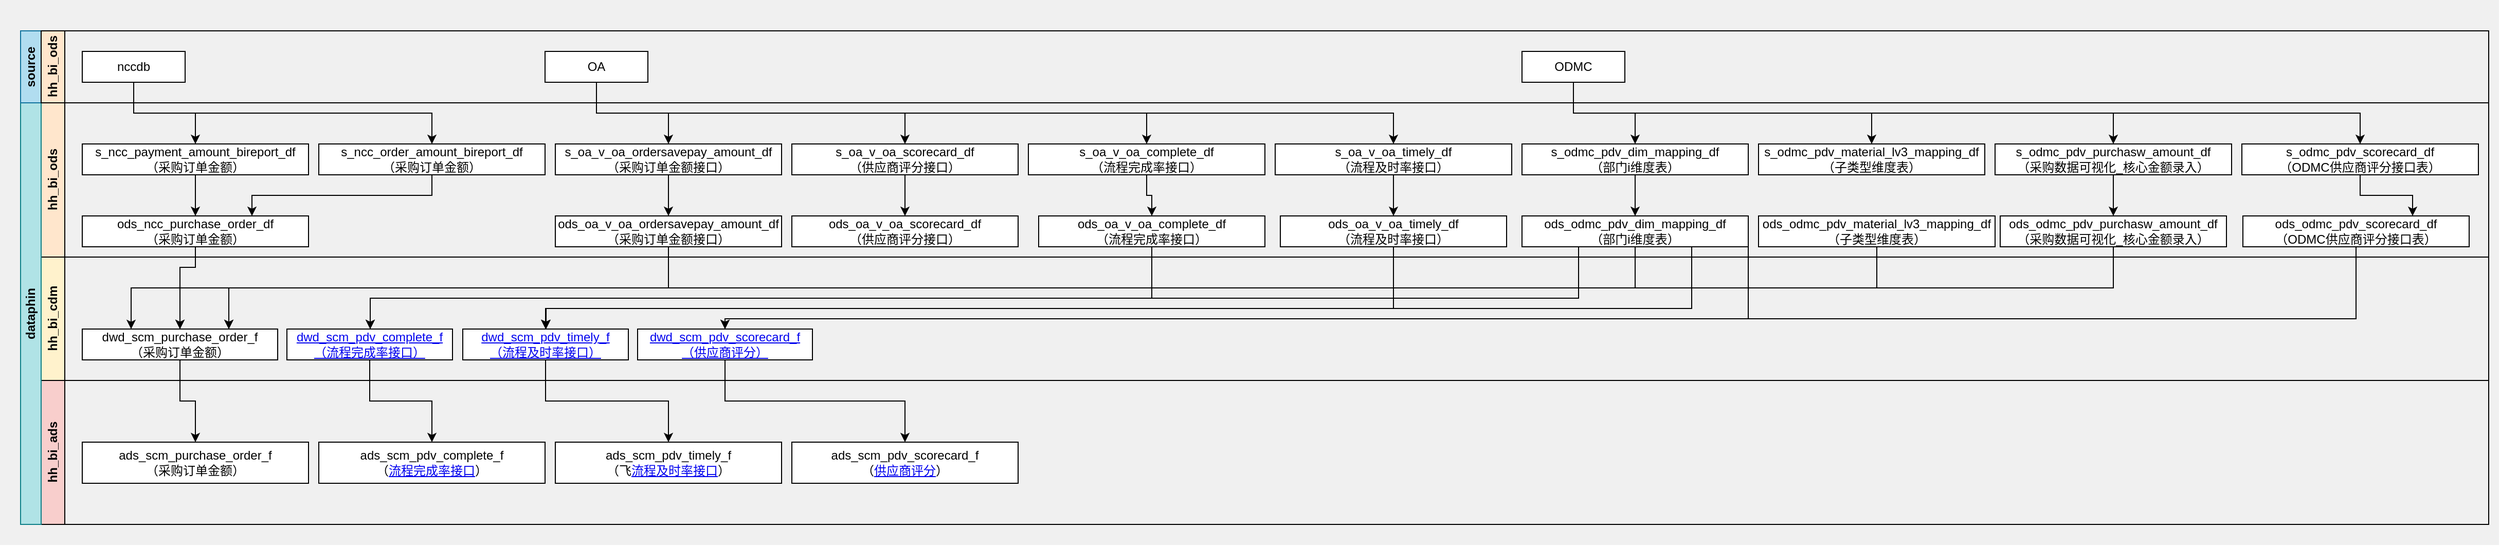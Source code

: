 <mxfile version="22.0.7" type="github">
  <diagram name="第 1 页" id="FGrGxSRmitQIRBQrDkw8">
    <mxGraphModel dx="1040" dy="-642" grid="1" gridSize="10" guides="1" tooltips="1" connect="1" arrows="1" fold="1" page="1" pageScale="1" pageWidth="827" pageHeight="1169" math="0" shadow="0">
      <root>
        <mxCell id="0" />
        <mxCell id="1" parent="0" />
        <mxCell id="C0gEF_czY5IjIDfp2nzT-171" value="" style="rounded=0;whiteSpace=wrap;html=1;fillColor=#F0F0F0;strokeColor=none;" vertex="1" parent="1">
          <mxGeometry x="80" y="1780" width="2430" height="530" as="geometry" />
        </mxCell>
        <mxCell id="C0gEF_czY5IjIDfp2nzT-172" value="hh_bi_ods" style="swimlane;horizontal=0;whiteSpace=wrap;html=1;startSize=23;collapsible=0;fillColor=#ffe6cc;strokeColor=default;" vertex="1" parent="1">
          <mxGeometry x="120" y="1880" width="2380" height="150" as="geometry" />
        </mxCell>
        <mxCell id="C0gEF_czY5IjIDfp2nzT-281" style="edgeStyle=orthogonalEdgeStyle;rounded=0;orthogonalLoop=1;jettySize=auto;html=1;exitX=0.5;exitY=1;exitDx=0;exitDy=0;entryX=0.5;entryY=0;entryDx=0;entryDy=0;" edge="1" parent="C0gEF_czY5IjIDfp2nzT-172" source="C0gEF_czY5IjIDfp2nzT-240" target="C0gEF_czY5IjIDfp2nzT-272">
          <mxGeometry relative="1" as="geometry" />
        </mxCell>
        <mxCell id="C0gEF_czY5IjIDfp2nzT-240" value="s_oa_v_oa_timely_df&lt;br&gt;（流程及时率接口&lt;span style=&quot;background-color: initial;&quot;&gt;）&lt;/span&gt;" style="rounded=0;whiteSpace=wrap;html=1;" vertex="1" parent="C0gEF_czY5IjIDfp2nzT-172">
          <mxGeometry x="1200" y="40" width="230" height="30" as="geometry" />
        </mxCell>
        <mxCell id="C0gEF_czY5IjIDfp2nzT-280" style="edgeStyle=orthogonalEdgeStyle;rounded=0;orthogonalLoop=1;jettySize=auto;html=1;exitX=0.5;exitY=1;exitDx=0;exitDy=0;entryX=0.5;entryY=0;entryDx=0;entryDy=0;" edge="1" parent="C0gEF_czY5IjIDfp2nzT-172" source="C0gEF_czY5IjIDfp2nzT-237" target="C0gEF_czY5IjIDfp2nzT-271">
          <mxGeometry relative="1" as="geometry" />
        </mxCell>
        <mxCell id="C0gEF_czY5IjIDfp2nzT-237" value="s_oa_v_oa_complete_df&lt;br&gt;（流程完成率接口&lt;span style=&quot;background-color: initial;&quot;&gt;）&lt;/span&gt;" style="rounded=0;whiteSpace=wrap;html=1;" vertex="1" parent="C0gEF_czY5IjIDfp2nzT-172">
          <mxGeometry x="960" y="40" width="230" height="30" as="geometry" />
        </mxCell>
        <mxCell id="C0gEF_czY5IjIDfp2nzT-277" style="edgeStyle=orthogonalEdgeStyle;rounded=0;orthogonalLoop=1;jettySize=auto;html=1;exitX=0.5;exitY=1;exitDx=0;exitDy=0;entryX=0.5;entryY=0;entryDx=0;entryDy=0;" edge="1" parent="C0gEF_czY5IjIDfp2nzT-172" source="C0gEF_czY5IjIDfp2nzT-220" target="C0gEF_czY5IjIDfp2nzT-267">
          <mxGeometry relative="1" as="geometry" />
        </mxCell>
        <mxCell id="C0gEF_czY5IjIDfp2nzT-220" value="s_oa_v_oa_scorecard_df&lt;br&gt;（供应商评分接口&lt;span style=&quot;background-color: initial;&quot;&gt;）&lt;/span&gt;" style="rounded=0;whiteSpace=wrap;html=1;" vertex="1" parent="C0gEF_czY5IjIDfp2nzT-172">
          <mxGeometry x="730" y="40" width="220" height="30" as="geometry" />
        </mxCell>
        <mxCell id="C0gEF_czY5IjIDfp2nzT-276" style="edgeStyle=orthogonalEdgeStyle;rounded=0;orthogonalLoop=1;jettySize=auto;html=1;exitX=0.5;exitY=1;exitDx=0;exitDy=0;entryX=0.5;entryY=0;entryDx=0;entryDy=0;" edge="1" parent="C0gEF_czY5IjIDfp2nzT-172" source="C0gEF_czY5IjIDfp2nzT-219" target="C0gEF_czY5IjIDfp2nzT-265">
          <mxGeometry relative="1" as="geometry" />
        </mxCell>
        <mxCell id="C0gEF_czY5IjIDfp2nzT-219" value="s_oa_v_oa_ordersavepay_amount_df（采购订单金额接口&lt;span style=&quot;background-color: initial;&quot;&gt;）&lt;/span&gt;" style="rounded=0;whiteSpace=wrap;html=1;" vertex="1" parent="C0gEF_czY5IjIDfp2nzT-172">
          <mxGeometry x="500" y="40" width="220" height="30" as="geometry" />
        </mxCell>
        <mxCell id="C0gEF_czY5IjIDfp2nzT-218" value="s_ncc_order_amount_bireport_df&lt;br&gt;（采购订单金额&lt;span style=&quot;background-color: initial;&quot;&gt;）&lt;/span&gt;" style="rounded=0;whiteSpace=wrap;html=1;" vertex="1" parent="C0gEF_czY5IjIDfp2nzT-172">
          <mxGeometry x="270" y="40" width="220" height="30" as="geometry" />
        </mxCell>
        <mxCell id="C0gEF_czY5IjIDfp2nzT-214" value="s_ncc_payment_amount_bireport_df&lt;br&gt;（采购订单金额&lt;span style=&quot;background-color: initial;&quot;&gt;）&lt;/span&gt;" style="rounded=0;whiteSpace=wrap;html=1;" vertex="1" parent="C0gEF_czY5IjIDfp2nzT-172">
          <mxGeometry x="40" y="40" width="220" height="30" as="geometry" />
        </mxCell>
        <mxCell id="C0gEF_czY5IjIDfp2nzT-282" style="edgeStyle=orthogonalEdgeStyle;rounded=0;orthogonalLoop=1;jettySize=auto;html=1;exitX=0.5;exitY=1;exitDx=0;exitDy=0;entryX=0.5;entryY=0;entryDx=0;entryDy=0;" edge="1" parent="C0gEF_czY5IjIDfp2nzT-172" source="C0gEF_czY5IjIDfp2nzT-221" target="C0gEF_czY5IjIDfp2nzT-268">
          <mxGeometry relative="1" as="geometry" />
        </mxCell>
        <mxCell id="C0gEF_czY5IjIDfp2nzT-221" value="s_odmc_pdv_dim_mapping_df&lt;br&gt;（部门i维度表）" style="rounded=0;whiteSpace=wrap;html=1;" vertex="1" parent="C0gEF_czY5IjIDfp2nzT-172">
          <mxGeometry x="1440" y="40" width="220" height="30" as="geometry" />
        </mxCell>
        <mxCell id="C0gEF_czY5IjIDfp2nzT-232" value="s_odmc_pdv_material_lv3_mapping_df&lt;br&gt;（子类型维度表）" style="rounded=0;whiteSpace=wrap;html=1;" vertex="1" parent="C0gEF_czY5IjIDfp2nzT-172">
          <mxGeometry x="1670" y="40" width="220" height="30" as="geometry" />
        </mxCell>
        <mxCell id="C0gEF_czY5IjIDfp2nzT-278" style="edgeStyle=orthogonalEdgeStyle;rounded=0;orthogonalLoop=1;jettySize=auto;html=1;exitX=0.5;exitY=1;exitDx=0;exitDy=0;entryX=0.5;entryY=0;entryDx=0;entryDy=0;" edge="1" parent="C0gEF_czY5IjIDfp2nzT-172" source="C0gEF_czY5IjIDfp2nzT-235" target="C0gEF_czY5IjIDfp2nzT-269">
          <mxGeometry relative="1" as="geometry" />
        </mxCell>
        <mxCell id="C0gEF_czY5IjIDfp2nzT-235" value="s_odmc_pdv_purchasw_amount_df&lt;br&gt;（采购数据可视化_核心金额录入&lt;span style=&quot;background-color: initial;&quot;&gt;）&lt;/span&gt;" style="rounded=0;whiteSpace=wrap;html=1;" vertex="1" parent="C0gEF_czY5IjIDfp2nzT-172">
          <mxGeometry x="1900" y="40" width="230" height="30" as="geometry" />
        </mxCell>
        <mxCell id="C0gEF_czY5IjIDfp2nzT-283" style="edgeStyle=orthogonalEdgeStyle;rounded=0;orthogonalLoop=1;jettySize=auto;html=1;exitX=0.5;exitY=1;exitDx=0;exitDy=0;entryX=0.75;entryY=0;entryDx=0;entryDy=0;" edge="1" parent="C0gEF_czY5IjIDfp2nzT-172" source="C0gEF_czY5IjIDfp2nzT-236" target="C0gEF_czY5IjIDfp2nzT-270">
          <mxGeometry relative="1" as="geometry" />
        </mxCell>
        <mxCell id="C0gEF_czY5IjIDfp2nzT-236" value="s_odmc_pdv_scorecard_df&lt;br&gt;（ODMC供应商评分接口表&lt;span style=&quot;background-color: initial;&quot;&gt;）&lt;/span&gt;" style="rounded=0;whiteSpace=wrap;html=1;" vertex="1" parent="C0gEF_czY5IjIDfp2nzT-172">
          <mxGeometry x="2140" y="40" width="230" height="30" as="geometry" />
        </mxCell>
        <mxCell id="C0gEF_czY5IjIDfp2nzT-267" value="ods_oa_v_oa_scorecard_df&lt;br&gt;（供应商评分接口&lt;span style=&quot;background-color: initial;&quot;&gt;）&lt;/span&gt;" style="rounded=0;whiteSpace=wrap;html=1;" vertex="1" parent="C0gEF_czY5IjIDfp2nzT-172">
          <mxGeometry x="730" y="110" width="220" height="30" as="geometry" />
        </mxCell>
        <mxCell id="C0gEF_czY5IjIDfp2nzT-268" value="ods_odmc_pdv_dim_mapping_df&lt;br&gt;（部门i维度表）" style="rounded=0;whiteSpace=wrap;html=1;" vertex="1" parent="C0gEF_czY5IjIDfp2nzT-172">
          <mxGeometry x="1440" y="110" width="220" height="30" as="geometry" />
        </mxCell>
        <mxCell id="C0gEF_czY5IjIDfp2nzT-269" value="ods_odmc_pdv_purchasw_amount_df（采购数据可视化_核心金额录入&lt;span style=&quot;background-color: initial;&quot;&gt;）&lt;/span&gt;" style="rounded=0;whiteSpace=wrap;html=1;" vertex="1" parent="C0gEF_czY5IjIDfp2nzT-172">
          <mxGeometry x="1905" y="110" width="220" height="30" as="geometry" />
        </mxCell>
        <mxCell id="C0gEF_czY5IjIDfp2nzT-270" value="ods_odmc_pdv_scorecard_df&lt;br&gt;（ODMC供应商评分接口表&lt;span style=&quot;background-color: initial;&quot;&gt;）&lt;/span&gt;" style="rounded=0;whiteSpace=wrap;html=1;" vertex="1" parent="C0gEF_czY5IjIDfp2nzT-172">
          <mxGeometry x="2141" y="110" width="220" height="30" as="geometry" />
        </mxCell>
        <mxCell id="C0gEF_czY5IjIDfp2nzT-265" value="ods_oa_v_oa_ordersavepay_amount_df&lt;br&gt;（采购订单金额接口&lt;span style=&quot;background-color: initial;&quot;&gt;）&lt;/span&gt;" style="rounded=0;whiteSpace=wrap;html=1;" vertex="1" parent="C0gEF_czY5IjIDfp2nzT-172">
          <mxGeometry x="500" y="110" width="220" height="30" as="geometry" />
        </mxCell>
        <mxCell id="C0gEF_czY5IjIDfp2nzT-271" value="ods_oa_v_oa_complete_df&lt;br&gt;（流程完成率接口&lt;span style=&quot;background-color: initial;&quot;&gt;）&lt;/span&gt;" style="rounded=0;whiteSpace=wrap;html=1;" vertex="1" parent="C0gEF_czY5IjIDfp2nzT-172">
          <mxGeometry x="970" y="110" width="220" height="30" as="geometry" />
        </mxCell>
        <mxCell id="C0gEF_czY5IjIDfp2nzT-272" value="ods_oa_v_oa_timely_df&lt;br&gt;（流程及时率接口&lt;span style=&quot;background-color: initial;&quot;&gt;）&lt;/span&gt;" style="rounded=0;whiteSpace=wrap;html=1;" vertex="1" parent="C0gEF_czY5IjIDfp2nzT-172">
          <mxGeometry x="1205" y="110" width="220" height="30" as="geometry" />
        </mxCell>
        <mxCell id="C0gEF_czY5IjIDfp2nzT-177" value="hh_bi_cdm" style="swimlane;horizontal=0;whiteSpace=wrap;html=1;startSize=23;collapsible=0;fillColor=#fff2cc;strokeColor=default;" vertex="1" parent="1">
          <mxGeometry x="120" y="2030" width="2380" height="120" as="geometry" />
        </mxCell>
        <mxCell id="C0gEF_czY5IjIDfp2nzT-178" value="dwd_scm_purchase_order_f&lt;br&gt;（采购订单金额）" style="rounded=0;whiteSpace=wrap;html=1;" vertex="1" parent="C0gEF_czY5IjIDfp2nzT-177">
          <mxGeometry x="40" y="70" width="190" height="30" as="geometry" />
        </mxCell>
        <mxCell id="C0gEF_czY5IjIDfp2nzT-181" value="&lt;a name=&quot;OLE_LINK1&quot;&gt;dwd_scm_pdv_complete_f（流程完成率接口）&lt;br&gt;&lt;/a&gt;" style="rounded=0;whiteSpace=wrap;html=1;" vertex="1" parent="C0gEF_czY5IjIDfp2nzT-177">
          <mxGeometry x="239" y="70" width="161" height="30" as="geometry" />
        </mxCell>
        <mxCell id="C0gEF_czY5IjIDfp2nzT-183" value="&lt;a name=&quot;OLE_LINK1&quot;&gt;dwd_scm_pdv_timely_f&lt;br&gt;（流程及时率接口）&lt;br&gt;&lt;/a&gt;" style="rounded=0;whiteSpace=wrap;html=1;" vertex="1" parent="C0gEF_czY5IjIDfp2nzT-177">
          <mxGeometry x="410" y="70" width="161" height="30" as="geometry" />
        </mxCell>
        <mxCell id="C0gEF_czY5IjIDfp2nzT-184" value="&lt;a name=&quot;OLE_LINK1&quot;&gt;dwd_scm_pdv_scorecard_f（供应商评分）&lt;br&gt;&lt;/a&gt;" style="rounded=0;whiteSpace=wrap;html=1;" vertex="1" parent="C0gEF_czY5IjIDfp2nzT-177">
          <mxGeometry x="580" y="70" width="170" height="30" as="geometry" />
        </mxCell>
        <mxCell id="C0gEF_czY5IjIDfp2nzT-187" value="hh_bi_ads" style="swimlane;horizontal=0;whiteSpace=wrap;html=1;startSize=23;collapsible=0;fillColor=#f8cecc;strokeColor=default;" vertex="1" parent="1">
          <mxGeometry x="120" y="2150" width="2380" height="140" as="geometry" />
        </mxCell>
        <mxCell id="C0gEF_czY5IjIDfp2nzT-313" value="ads_scm_pdv_complete_f&lt;br&gt;（&lt;a style=&quot;border-color: var(--border-color);&quot; name=&quot;OLE_LINK1&quot;&gt;流程完成率接口&lt;/a&gt;）" style="rounded=0;whiteSpace=wrap;html=1;" vertex="1" parent="C0gEF_czY5IjIDfp2nzT-187">
          <mxGeometry x="270" y="60" width="220" height="40" as="geometry" />
        </mxCell>
        <mxCell id="C0gEF_czY5IjIDfp2nzT-318" value="ads_scm_pdv_scorecard_f&lt;br&gt;（&lt;a style=&quot;border-color: var(--border-color);&quot; name=&quot;OLE_LINK1&quot;&gt;供应商评分&lt;/a&gt;）" style="rounded=0;whiteSpace=wrap;html=1;" vertex="1" parent="C0gEF_czY5IjIDfp2nzT-187">
          <mxGeometry x="730" y="60" width="220" height="40" as="geometry" />
        </mxCell>
        <mxCell id="C0gEF_czY5IjIDfp2nzT-202" value="dataphin" style="rounded=0;whiteSpace=wrap;html=1;horizontal=0;fontStyle=1;fillColor=#b0e3e6;strokeColor=#0e8088;" vertex="1" parent="1">
          <mxGeometry x="100" y="1880" width="20" height="410" as="geometry" />
        </mxCell>
        <mxCell id="C0gEF_czY5IjIDfp2nzT-241" value="source" style="rounded=0;whiteSpace=wrap;html=1;horizontal=0;fontStyle=1;fillColor=#b1ddf0;strokeColor=#10739e;" vertex="1" parent="1">
          <mxGeometry x="100" y="1810" width="20" height="70" as="geometry" />
        </mxCell>
        <mxCell id="C0gEF_czY5IjIDfp2nzT-246" value="hh_bi_ods" style="swimlane;horizontal=0;whiteSpace=wrap;html=1;startSize=23;collapsible=0;fillColor=#ffe6cc;strokeColor=default;" vertex="1" parent="1">
          <mxGeometry x="120" y="1810" width="2380" height="70" as="geometry" />
        </mxCell>
        <mxCell id="C0gEF_czY5IjIDfp2nzT-249" value="nccdb" style="rounded=0;whiteSpace=wrap;html=1;" vertex="1" parent="C0gEF_czY5IjIDfp2nzT-246">
          <mxGeometry x="40" y="20" width="100" height="30" as="geometry" />
        </mxCell>
        <mxCell id="C0gEF_czY5IjIDfp2nzT-252" value="OA" style="rounded=0;whiteSpace=wrap;html=1;" vertex="1" parent="C0gEF_czY5IjIDfp2nzT-246">
          <mxGeometry x="490" y="20" width="100" height="30" as="geometry" />
        </mxCell>
        <mxCell id="C0gEF_czY5IjIDfp2nzT-257" value="ODMC" style="rounded=0;whiteSpace=wrap;html=1;" vertex="1" parent="C0gEF_czY5IjIDfp2nzT-246">
          <mxGeometry x="1440" y="20" width="100" height="30" as="geometry" />
        </mxCell>
        <mxCell id="C0gEF_czY5IjIDfp2nzT-250" style="edgeStyle=orthogonalEdgeStyle;rounded=0;orthogonalLoop=1;jettySize=auto;html=1;exitX=0.5;exitY=1;exitDx=0;exitDy=0;entryX=0.5;entryY=0;entryDx=0;entryDy=0;" edge="1" parent="1" source="C0gEF_czY5IjIDfp2nzT-249" target="C0gEF_czY5IjIDfp2nzT-214">
          <mxGeometry relative="1" as="geometry" />
        </mxCell>
        <mxCell id="C0gEF_czY5IjIDfp2nzT-251" style="edgeStyle=orthogonalEdgeStyle;rounded=0;orthogonalLoop=1;jettySize=auto;html=1;exitX=0.5;exitY=1;exitDx=0;exitDy=0;entryX=0.5;entryY=0;entryDx=0;entryDy=0;" edge="1" parent="1" source="C0gEF_czY5IjIDfp2nzT-249" target="C0gEF_czY5IjIDfp2nzT-218">
          <mxGeometry relative="1" as="geometry" />
        </mxCell>
        <mxCell id="C0gEF_czY5IjIDfp2nzT-253" style="edgeStyle=orthogonalEdgeStyle;rounded=0;orthogonalLoop=1;jettySize=auto;html=1;exitX=0.5;exitY=1;exitDx=0;exitDy=0;entryX=0.5;entryY=0;entryDx=0;entryDy=0;" edge="1" parent="1" source="C0gEF_czY5IjIDfp2nzT-252" target="C0gEF_czY5IjIDfp2nzT-219">
          <mxGeometry relative="1" as="geometry" />
        </mxCell>
        <mxCell id="C0gEF_czY5IjIDfp2nzT-254" style="edgeStyle=orthogonalEdgeStyle;rounded=0;orthogonalLoop=1;jettySize=auto;html=1;exitX=0.5;exitY=1;exitDx=0;exitDy=0;" edge="1" parent="1" source="C0gEF_czY5IjIDfp2nzT-252" target="C0gEF_czY5IjIDfp2nzT-220">
          <mxGeometry relative="1" as="geometry" />
        </mxCell>
        <mxCell id="C0gEF_czY5IjIDfp2nzT-258" style="edgeStyle=orthogonalEdgeStyle;rounded=0;orthogonalLoop=1;jettySize=auto;html=1;exitX=0.5;exitY=1;exitDx=0;exitDy=0;entryX=0.5;entryY=0;entryDx=0;entryDy=0;" edge="1" parent="1" source="C0gEF_czY5IjIDfp2nzT-252" target="C0gEF_czY5IjIDfp2nzT-237">
          <mxGeometry relative="1" as="geometry" />
        </mxCell>
        <mxCell id="C0gEF_czY5IjIDfp2nzT-259" style="edgeStyle=orthogonalEdgeStyle;rounded=0;orthogonalLoop=1;jettySize=auto;html=1;exitX=0.5;exitY=1;exitDx=0;exitDy=0;" edge="1" parent="1" source="C0gEF_czY5IjIDfp2nzT-252" target="C0gEF_czY5IjIDfp2nzT-240">
          <mxGeometry relative="1" as="geometry" />
        </mxCell>
        <mxCell id="C0gEF_czY5IjIDfp2nzT-260" style="edgeStyle=orthogonalEdgeStyle;rounded=0;orthogonalLoop=1;jettySize=auto;html=1;exitX=0.5;exitY=1;exitDx=0;exitDy=0;entryX=0.5;entryY=0;entryDx=0;entryDy=0;" edge="1" parent="1" source="C0gEF_czY5IjIDfp2nzT-257" target="C0gEF_czY5IjIDfp2nzT-221">
          <mxGeometry relative="1" as="geometry" />
        </mxCell>
        <mxCell id="C0gEF_czY5IjIDfp2nzT-261" style="edgeStyle=orthogonalEdgeStyle;rounded=0;orthogonalLoop=1;jettySize=auto;html=1;exitX=0.5;exitY=1;exitDx=0;exitDy=0;entryX=0.5;entryY=0;entryDx=0;entryDy=0;" edge="1" parent="1" source="C0gEF_czY5IjIDfp2nzT-257" target="C0gEF_czY5IjIDfp2nzT-232">
          <mxGeometry relative="1" as="geometry" />
        </mxCell>
        <mxCell id="C0gEF_czY5IjIDfp2nzT-262" style="edgeStyle=orthogonalEdgeStyle;rounded=0;orthogonalLoop=1;jettySize=auto;html=1;exitX=0.5;exitY=1;exitDx=0;exitDy=0;" edge="1" parent="1" source="C0gEF_czY5IjIDfp2nzT-257" target="C0gEF_czY5IjIDfp2nzT-235">
          <mxGeometry relative="1" as="geometry" />
        </mxCell>
        <mxCell id="C0gEF_czY5IjIDfp2nzT-285" value="" style="edgeStyle=orthogonalEdgeStyle;rounded=0;orthogonalLoop=1;jettySize=auto;html=1;" edge="1" parent="1" source="C0gEF_czY5IjIDfp2nzT-264" target="C0gEF_czY5IjIDfp2nzT-178">
          <mxGeometry relative="1" as="geometry">
            <Array as="points">
              <mxPoint x="270" y="2040" />
              <mxPoint x="255" y="2040" />
            </Array>
          </mxGeometry>
        </mxCell>
        <mxCell id="C0gEF_czY5IjIDfp2nzT-264" value="ods_ncc_purchase_order_df&lt;br&gt;（采购订单金额&lt;span style=&quot;background-color: initial;&quot;&gt;）&lt;/span&gt;" style="rounded=0;whiteSpace=wrap;html=1;" vertex="1" parent="1">
          <mxGeometry x="160" y="1990" width="220" height="30" as="geometry" />
        </mxCell>
        <mxCell id="C0gEF_czY5IjIDfp2nzT-273" style="edgeStyle=orthogonalEdgeStyle;rounded=0;orthogonalLoop=1;jettySize=auto;html=1;exitX=0.5;exitY=1;exitDx=0;exitDy=0;entryX=0.5;entryY=0;entryDx=0;entryDy=0;" edge="1" parent="1" source="C0gEF_czY5IjIDfp2nzT-214" target="C0gEF_czY5IjIDfp2nzT-264">
          <mxGeometry relative="1" as="geometry" />
        </mxCell>
        <mxCell id="C0gEF_czY5IjIDfp2nzT-274" style="edgeStyle=orthogonalEdgeStyle;rounded=0;orthogonalLoop=1;jettySize=auto;html=1;exitX=0.5;exitY=1;exitDx=0;exitDy=0;entryX=0.75;entryY=0;entryDx=0;entryDy=0;" edge="1" parent="1" source="C0gEF_czY5IjIDfp2nzT-218" target="C0gEF_czY5IjIDfp2nzT-264">
          <mxGeometry relative="1" as="geometry">
            <Array as="points">
              <mxPoint x="325" y="1970" />
            </Array>
          </mxGeometry>
        </mxCell>
        <mxCell id="C0gEF_czY5IjIDfp2nzT-292" style="edgeStyle=orthogonalEdgeStyle;rounded=0;orthogonalLoop=1;jettySize=auto;html=1;exitX=0.5;exitY=1;exitDx=0;exitDy=0;entryX=0.75;entryY=0;entryDx=0;entryDy=0;" edge="1" parent="1" source="C0gEF_czY5IjIDfp2nzT-284" target="C0gEF_czY5IjIDfp2nzT-178">
          <mxGeometry relative="1" as="geometry" />
        </mxCell>
        <mxCell id="C0gEF_czY5IjIDfp2nzT-284" value="ods_odmc_pdv_material_lv3_mapping_df&lt;br&gt;（子类型维度表）" style="rounded=0;whiteSpace=wrap;html=1;" vertex="1" parent="1">
          <mxGeometry x="1790" y="1990" width="230" height="30" as="geometry" />
        </mxCell>
        <mxCell id="C0gEF_czY5IjIDfp2nzT-293" style="edgeStyle=orthogonalEdgeStyle;rounded=0;orthogonalLoop=1;jettySize=auto;html=1;exitX=0.5;exitY=1;exitDx=0;exitDy=0;entryX=0.75;entryY=0;entryDx=0;entryDy=0;" edge="1" parent="1" source="C0gEF_czY5IjIDfp2nzT-268" target="C0gEF_czY5IjIDfp2nzT-178">
          <mxGeometry relative="1" as="geometry" />
        </mxCell>
        <mxCell id="C0gEF_czY5IjIDfp2nzT-294" style="edgeStyle=orthogonalEdgeStyle;rounded=0;orthogonalLoop=1;jettySize=auto;html=1;exitX=0.5;exitY=1;exitDx=0;exitDy=0;entryX=0.25;entryY=0;entryDx=0;entryDy=0;" edge="1" parent="1" source="C0gEF_czY5IjIDfp2nzT-265" target="C0gEF_czY5IjIDfp2nzT-178">
          <mxGeometry relative="1" as="geometry" />
        </mxCell>
        <mxCell id="C0gEF_czY5IjIDfp2nzT-296" style="edgeStyle=orthogonalEdgeStyle;rounded=0;orthogonalLoop=1;jettySize=auto;html=1;exitX=0.5;exitY=1;exitDx=0;exitDy=0;" edge="1" parent="1" source="C0gEF_czY5IjIDfp2nzT-269" target="C0gEF_czY5IjIDfp2nzT-178">
          <mxGeometry relative="1" as="geometry" />
        </mxCell>
        <mxCell id="C0gEF_czY5IjIDfp2nzT-298" style="edgeStyle=orthogonalEdgeStyle;rounded=0;orthogonalLoop=1;jettySize=auto;html=1;exitX=0.5;exitY=1;exitDx=0;exitDy=0;" edge="1" parent="1" source="C0gEF_czY5IjIDfp2nzT-271" target="C0gEF_czY5IjIDfp2nzT-181">
          <mxGeometry relative="1" as="geometry">
            <Array as="points">
              <mxPoint x="1200" y="2070" />
              <mxPoint x="440" y="2070" />
            </Array>
          </mxGeometry>
        </mxCell>
        <mxCell id="C0gEF_czY5IjIDfp2nzT-299" style="edgeStyle=orthogonalEdgeStyle;rounded=0;orthogonalLoop=1;jettySize=auto;html=1;exitX=0.5;exitY=1;exitDx=0;exitDy=0;" edge="1" parent="1" source="C0gEF_czY5IjIDfp2nzT-272" target="C0gEF_czY5IjIDfp2nzT-183">
          <mxGeometry relative="1" as="geometry">
            <Array as="points">
              <mxPoint x="1435" y="2080" />
              <mxPoint x="611" y="2080" />
            </Array>
          </mxGeometry>
        </mxCell>
        <mxCell id="C0gEF_czY5IjIDfp2nzT-300" style="edgeStyle=orthogonalEdgeStyle;rounded=0;orthogonalLoop=1;jettySize=auto;html=1;exitX=0.5;exitY=1;exitDx=0;exitDy=0;entryX=0.5;entryY=0;entryDx=0;entryDy=0;" edge="1" parent="1" source="C0gEF_czY5IjIDfp2nzT-270" target="C0gEF_czY5IjIDfp2nzT-184">
          <mxGeometry relative="1" as="geometry">
            <Array as="points">
              <mxPoint x="2371" y="2090" />
            </Array>
          </mxGeometry>
        </mxCell>
        <mxCell id="C0gEF_czY5IjIDfp2nzT-308" style="edgeStyle=orthogonalEdgeStyle;rounded=0;orthogonalLoop=1;jettySize=auto;html=1;exitX=0.25;exitY=1;exitDx=0;exitDy=0;" edge="1" parent="1" source="C0gEF_czY5IjIDfp2nzT-268" target="C0gEF_czY5IjIDfp2nzT-181">
          <mxGeometry relative="1" as="geometry">
            <Array as="points">
              <mxPoint x="1615" y="2070" />
              <mxPoint x="440" y="2070" />
            </Array>
          </mxGeometry>
        </mxCell>
        <mxCell id="C0gEF_czY5IjIDfp2nzT-309" style="edgeStyle=orthogonalEdgeStyle;rounded=0;orthogonalLoop=1;jettySize=auto;html=1;exitX=0.75;exitY=1;exitDx=0;exitDy=0;entryX=0.5;entryY=0;entryDx=0;entryDy=0;" edge="1" parent="1" source="C0gEF_czY5IjIDfp2nzT-268" target="C0gEF_czY5IjIDfp2nzT-183">
          <mxGeometry relative="1" as="geometry">
            <Array as="points">
              <mxPoint x="1725" y="2080" />
              <mxPoint x="611" y="2080" />
            </Array>
          </mxGeometry>
        </mxCell>
        <mxCell id="C0gEF_czY5IjIDfp2nzT-310" style="edgeStyle=orthogonalEdgeStyle;rounded=0;orthogonalLoop=1;jettySize=auto;html=1;exitX=1;exitY=1;exitDx=0;exitDy=0;entryX=0.5;entryY=0;entryDx=0;entryDy=0;" edge="1" parent="1" source="C0gEF_czY5IjIDfp2nzT-268" target="C0gEF_czY5IjIDfp2nzT-184">
          <mxGeometry relative="1" as="geometry">
            <Array as="points">
              <mxPoint x="1780" y="2090" />
              <mxPoint x="785" y="2090" />
            </Array>
          </mxGeometry>
        </mxCell>
        <mxCell id="C0gEF_czY5IjIDfp2nzT-312" value="ads_scm_purchase_order_f&lt;br&gt;（采购订单金额）" style="rounded=0;whiteSpace=wrap;html=1;" vertex="1" parent="1">
          <mxGeometry x="160" y="2210" width="220" height="40" as="geometry" />
        </mxCell>
        <mxCell id="C0gEF_czY5IjIDfp2nzT-314" value="ads_scm_pdv_timely_f&lt;br&gt;（飞&lt;a style=&quot;border-color: var(--border-color);&quot; name=&quot;OLE_LINK1&quot;&gt;流程及时率接口&lt;/a&gt;）" style="rounded=0;whiteSpace=wrap;html=1;" vertex="1" parent="1">
          <mxGeometry x="620" y="2210" width="220" height="40" as="geometry" />
        </mxCell>
        <mxCell id="C0gEF_czY5IjIDfp2nzT-319" value="" style="edgeStyle=orthogonalEdgeStyle;rounded=0;orthogonalLoop=1;jettySize=auto;html=1;" edge="1" parent="1" source="C0gEF_czY5IjIDfp2nzT-178" target="C0gEF_czY5IjIDfp2nzT-312">
          <mxGeometry relative="1" as="geometry" />
        </mxCell>
        <mxCell id="C0gEF_czY5IjIDfp2nzT-322" value="" style="edgeStyle=orthogonalEdgeStyle;rounded=0;orthogonalLoop=1;jettySize=auto;html=1;" edge="1" parent="1" source="C0gEF_czY5IjIDfp2nzT-181" target="C0gEF_czY5IjIDfp2nzT-313">
          <mxGeometry relative="1" as="geometry" />
        </mxCell>
        <mxCell id="C0gEF_czY5IjIDfp2nzT-323" value="" style="edgeStyle=orthogonalEdgeStyle;rounded=0;orthogonalLoop=1;jettySize=auto;html=1;" edge="1" parent="1" source="C0gEF_czY5IjIDfp2nzT-183" target="C0gEF_czY5IjIDfp2nzT-314">
          <mxGeometry relative="1" as="geometry" />
        </mxCell>
        <mxCell id="C0gEF_czY5IjIDfp2nzT-326" style="edgeStyle=orthogonalEdgeStyle;rounded=0;orthogonalLoop=1;jettySize=auto;html=1;exitX=0.5;exitY=1;exitDx=0;exitDy=0;entryX=0.5;entryY=0;entryDx=0;entryDy=0;" edge="1" parent="1" source="C0gEF_czY5IjIDfp2nzT-184" target="C0gEF_czY5IjIDfp2nzT-318">
          <mxGeometry relative="1" as="geometry" />
        </mxCell>
        <mxCell id="C0gEF_czY5IjIDfp2nzT-327" style="edgeStyle=orthogonalEdgeStyle;rounded=0;orthogonalLoop=1;jettySize=auto;html=1;exitX=0.5;exitY=1;exitDx=0;exitDy=0;" edge="1" parent="1" source="C0gEF_czY5IjIDfp2nzT-257" target="C0gEF_czY5IjIDfp2nzT-236">
          <mxGeometry relative="1" as="geometry" />
        </mxCell>
      </root>
    </mxGraphModel>
  </diagram>
</mxfile>
